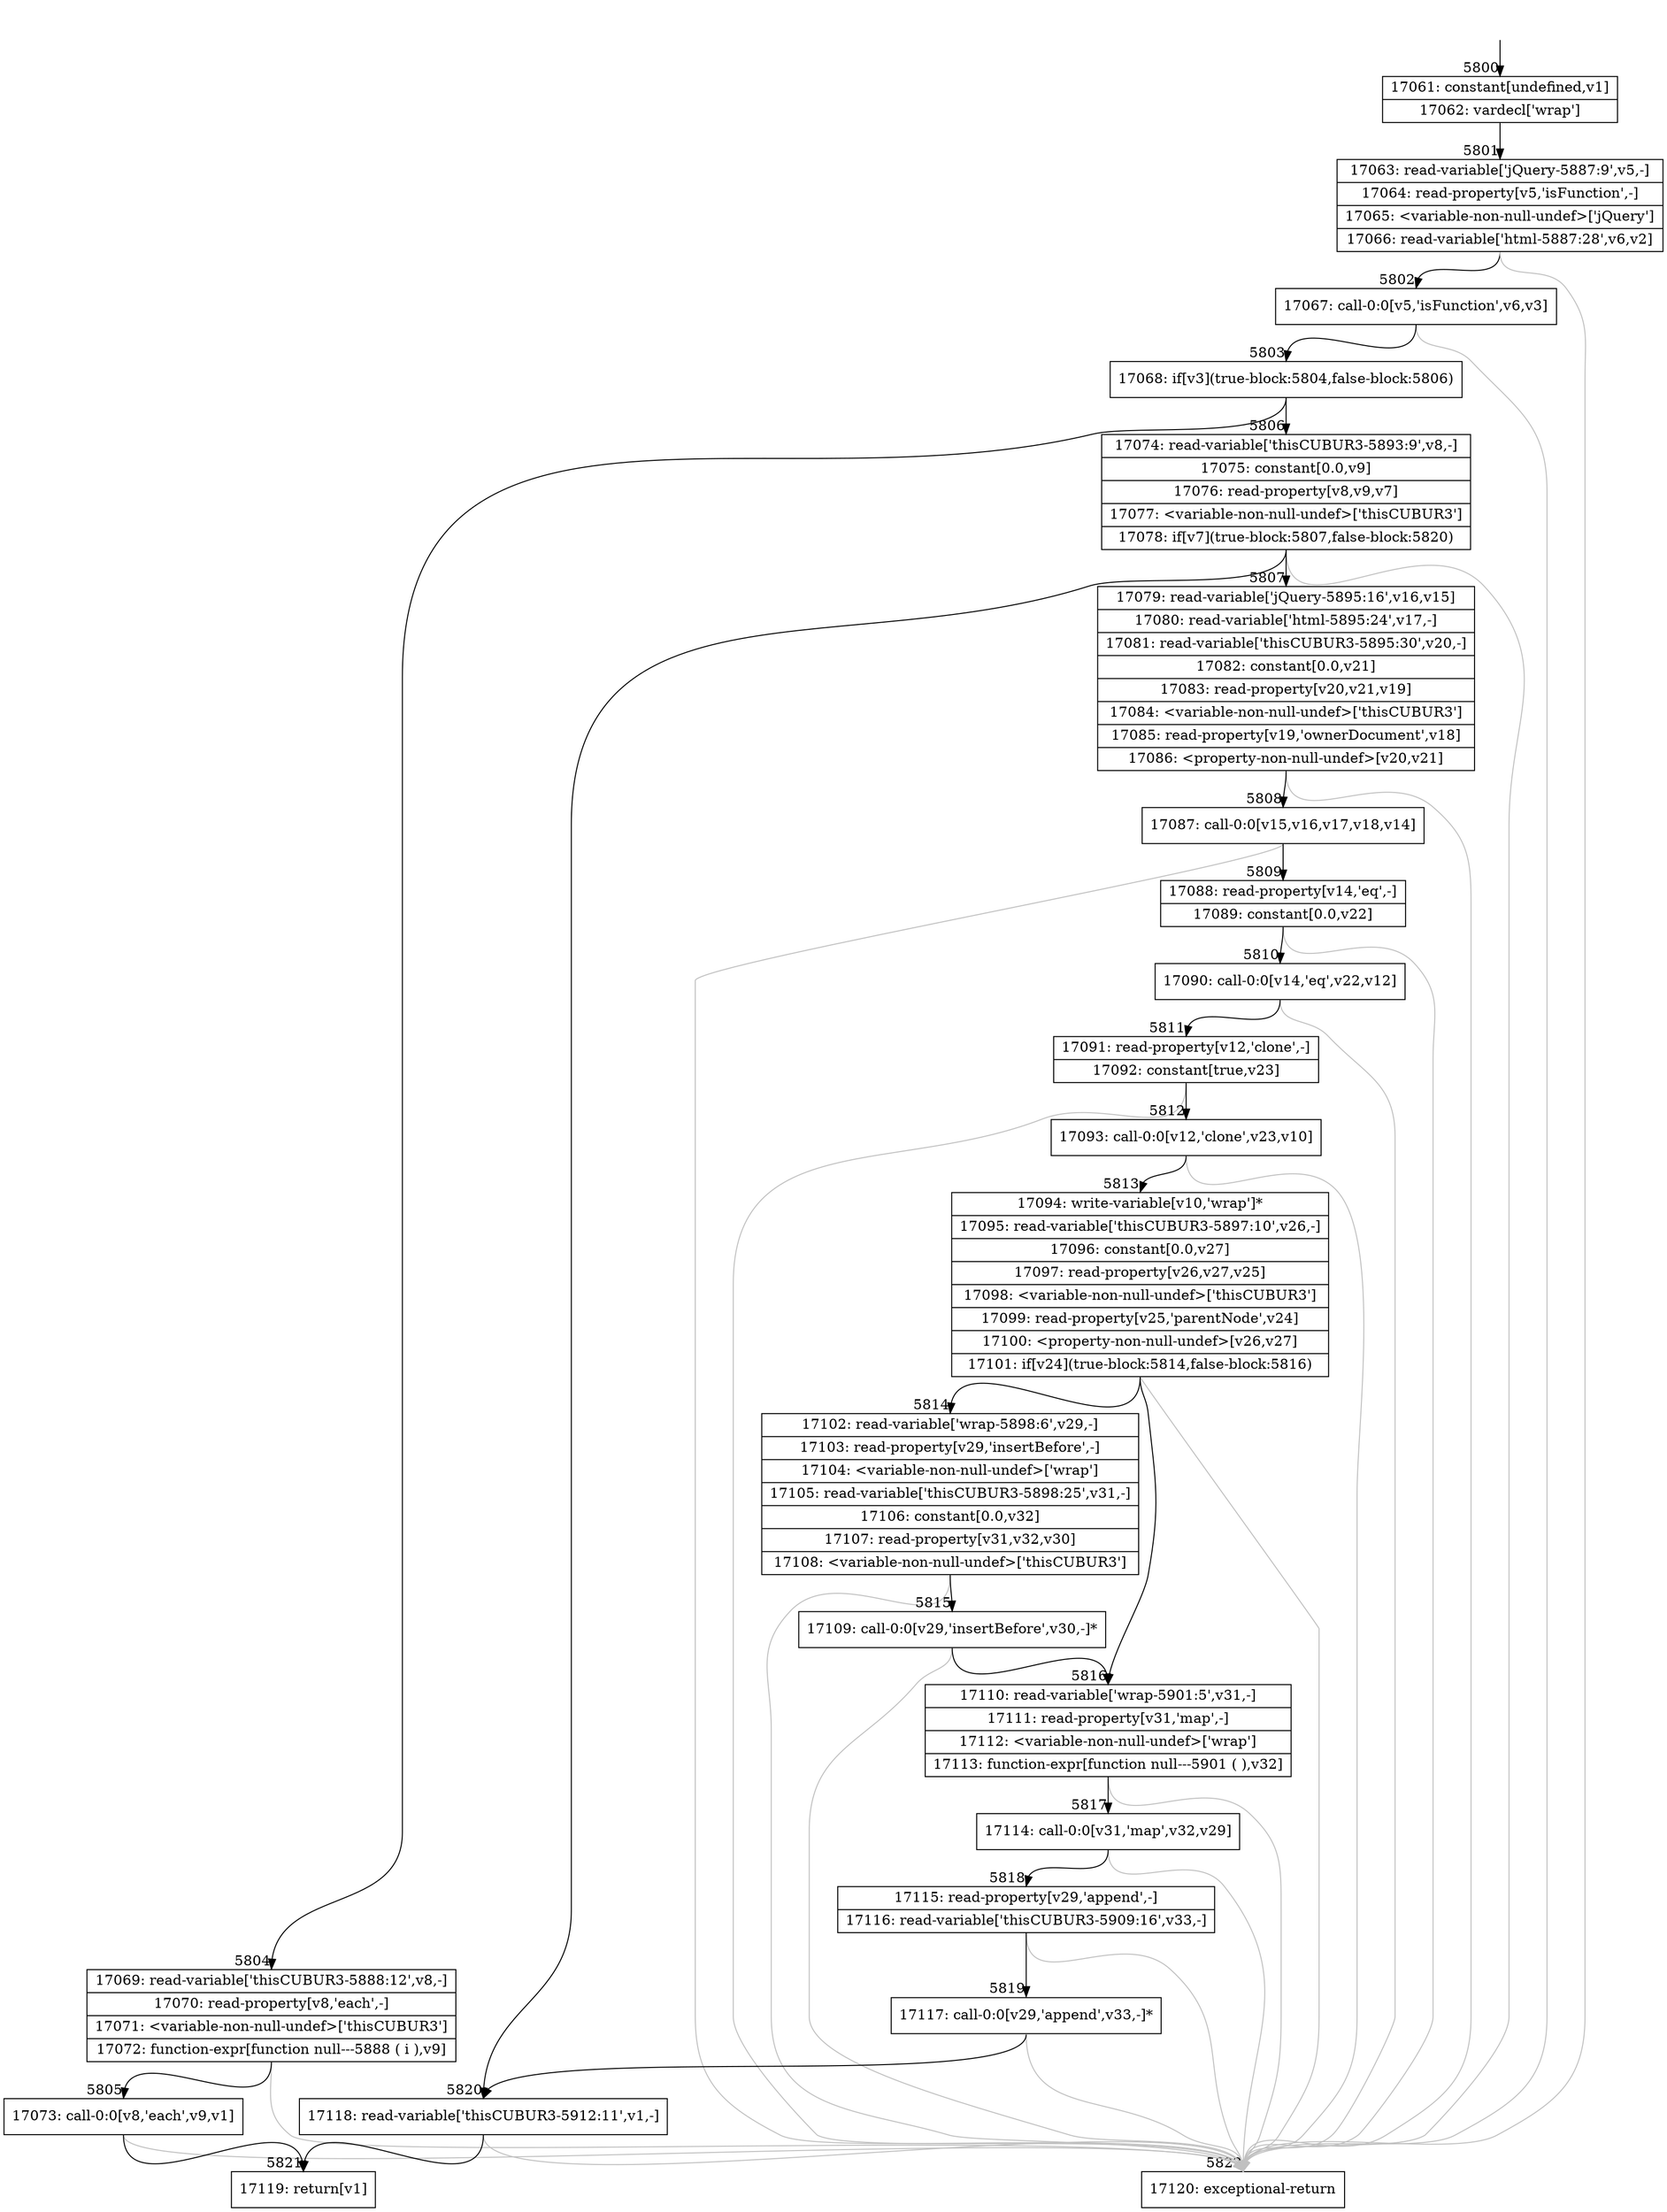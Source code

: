 digraph {
rankdir="TD"
BB_entry375[shape=none,label=""];
BB_entry375 -> BB5800 [tailport=s, headport=n, headlabel="    5800"]
BB5800 [shape=record label="{17061: constant[undefined,v1]|17062: vardecl['wrap']}" ] 
BB5800 -> BB5801 [tailport=s, headport=n, headlabel="      5801"]
BB5801 [shape=record label="{17063: read-variable['jQuery-5887:9',v5,-]|17064: read-property[v5,'isFunction',-]|17065: \<variable-non-null-undef\>['jQuery']|17066: read-variable['html-5887:28',v6,v2]}" ] 
BB5801 -> BB5802 [tailport=s, headport=n, headlabel="      5802"]
BB5801 -> BB5822 [tailport=s, headport=n, color=gray, headlabel="      5822"]
BB5802 [shape=record label="{17067: call-0:0[v5,'isFunction',v6,v3]}" ] 
BB5802 -> BB5803 [tailport=s, headport=n, headlabel="      5803"]
BB5802 -> BB5822 [tailport=s, headport=n, color=gray]
BB5803 [shape=record label="{17068: if[v3](true-block:5804,false-block:5806)}" ] 
BB5803 -> BB5804 [tailport=s, headport=n, headlabel="      5804"]
BB5803 -> BB5806 [tailport=s, headport=n, headlabel="      5806"]
BB5804 [shape=record label="{17069: read-variable['thisCUBUR3-5888:12',v8,-]|17070: read-property[v8,'each',-]|17071: \<variable-non-null-undef\>['thisCUBUR3']|17072: function-expr[function null---5888 ( i ),v9]}" ] 
BB5804 -> BB5805 [tailport=s, headport=n, headlabel="      5805"]
BB5804 -> BB5822 [tailport=s, headport=n, color=gray]
BB5805 [shape=record label="{17073: call-0:0[v8,'each',v9,v1]}" ] 
BB5805 -> BB5821 [tailport=s, headport=n, headlabel="      5821"]
BB5805 -> BB5822 [tailport=s, headport=n, color=gray]
BB5806 [shape=record label="{17074: read-variable['thisCUBUR3-5893:9',v8,-]|17075: constant[0.0,v9]|17076: read-property[v8,v9,v7]|17077: \<variable-non-null-undef\>['thisCUBUR3']|17078: if[v7](true-block:5807,false-block:5820)}" ] 
BB5806 -> BB5807 [tailport=s, headport=n, headlabel="      5807"]
BB5806 -> BB5820 [tailport=s, headport=n, headlabel="      5820"]
BB5806 -> BB5822 [tailport=s, headport=n, color=gray]
BB5807 [shape=record label="{17079: read-variable['jQuery-5895:16',v16,v15]|17080: read-variable['html-5895:24',v17,-]|17081: read-variable['thisCUBUR3-5895:30',v20,-]|17082: constant[0.0,v21]|17083: read-property[v20,v21,v19]|17084: \<variable-non-null-undef\>['thisCUBUR3']|17085: read-property[v19,'ownerDocument',v18]|17086: \<property-non-null-undef\>[v20,v21]}" ] 
BB5807 -> BB5808 [tailport=s, headport=n, headlabel="      5808"]
BB5807 -> BB5822 [tailport=s, headport=n, color=gray]
BB5808 [shape=record label="{17087: call-0:0[v15,v16,v17,v18,v14]}" ] 
BB5808 -> BB5809 [tailport=s, headport=n, headlabel="      5809"]
BB5808 -> BB5822 [tailport=s, headport=n, color=gray]
BB5809 [shape=record label="{17088: read-property[v14,'eq',-]|17089: constant[0.0,v22]}" ] 
BB5809 -> BB5810 [tailport=s, headport=n, headlabel="      5810"]
BB5809 -> BB5822 [tailport=s, headport=n, color=gray]
BB5810 [shape=record label="{17090: call-0:0[v14,'eq',v22,v12]}" ] 
BB5810 -> BB5811 [tailport=s, headport=n, headlabel="      5811"]
BB5810 -> BB5822 [tailport=s, headport=n, color=gray]
BB5811 [shape=record label="{17091: read-property[v12,'clone',-]|17092: constant[true,v23]}" ] 
BB5811 -> BB5812 [tailport=s, headport=n, headlabel="      5812"]
BB5811 -> BB5822 [tailport=s, headport=n, color=gray]
BB5812 [shape=record label="{17093: call-0:0[v12,'clone',v23,v10]}" ] 
BB5812 -> BB5813 [tailport=s, headport=n, headlabel="      5813"]
BB5812 -> BB5822 [tailport=s, headport=n, color=gray]
BB5813 [shape=record label="{17094: write-variable[v10,'wrap']*|17095: read-variable['thisCUBUR3-5897:10',v26,-]|17096: constant[0.0,v27]|17097: read-property[v26,v27,v25]|17098: \<variable-non-null-undef\>['thisCUBUR3']|17099: read-property[v25,'parentNode',v24]|17100: \<property-non-null-undef\>[v26,v27]|17101: if[v24](true-block:5814,false-block:5816)}" ] 
BB5813 -> BB5814 [tailport=s, headport=n, headlabel="      5814"]
BB5813 -> BB5816 [tailport=s, headport=n, headlabel="      5816"]
BB5813 -> BB5822 [tailport=s, headport=n, color=gray]
BB5814 [shape=record label="{17102: read-variable['wrap-5898:6',v29,-]|17103: read-property[v29,'insertBefore',-]|17104: \<variable-non-null-undef\>['wrap']|17105: read-variable['thisCUBUR3-5898:25',v31,-]|17106: constant[0.0,v32]|17107: read-property[v31,v32,v30]|17108: \<variable-non-null-undef\>['thisCUBUR3']}" ] 
BB5814 -> BB5815 [tailport=s, headport=n, headlabel="      5815"]
BB5814 -> BB5822 [tailport=s, headport=n, color=gray]
BB5815 [shape=record label="{17109: call-0:0[v29,'insertBefore',v30,-]*}" ] 
BB5815 -> BB5816 [tailport=s, headport=n]
BB5815 -> BB5822 [tailport=s, headport=n, color=gray]
BB5816 [shape=record label="{17110: read-variable['wrap-5901:5',v31,-]|17111: read-property[v31,'map',-]|17112: \<variable-non-null-undef\>['wrap']|17113: function-expr[function null---5901 ( ),v32]}" ] 
BB5816 -> BB5817 [tailport=s, headport=n, headlabel="      5817"]
BB5816 -> BB5822 [tailport=s, headport=n, color=gray]
BB5817 [shape=record label="{17114: call-0:0[v31,'map',v32,v29]}" ] 
BB5817 -> BB5818 [tailport=s, headport=n, headlabel="      5818"]
BB5817 -> BB5822 [tailport=s, headport=n, color=gray]
BB5818 [shape=record label="{17115: read-property[v29,'append',-]|17116: read-variable['thisCUBUR3-5909:16',v33,-]}" ] 
BB5818 -> BB5819 [tailport=s, headport=n, headlabel="      5819"]
BB5818 -> BB5822 [tailport=s, headport=n, color=gray]
BB5819 [shape=record label="{17117: call-0:0[v29,'append',v33,-]*}" ] 
BB5819 -> BB5820 [tailport=s, headport=n]
BB5819 -> BB5822 [tailport=s, headport=n, color=gray]
BB5820 [shape=record label="{17118: read-variable['thisCUBUR3-5912:11',v1,-]}" ] 
BB5820 -> BB5821 [tailport=s, headport=n]
BB5820 -> BB5822 [tailport=s, headport=n, color=gray]
BB5821 [shape=record label="{17119: return[v1]}" ] 
BB5822 [shape=record label="{17120: exceptional-return}" ] 
}
